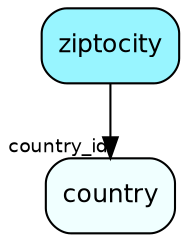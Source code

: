 digraph ziptocity  {
node [shape = box style="rounded, filled" fontname = "Helvetica" fontsize = "12" ]
edge [fontname = "Helvetica" fontsize = "9"]

ziptocity[fillcolor = "cadetblue1"]
country[fillcolor = "azure1"]
ziptocity -> country [headlabel = "country_id"]
}
